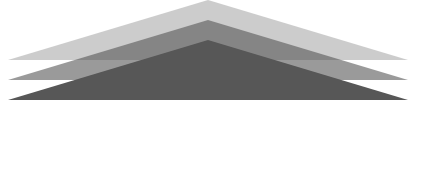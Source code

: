 <mxfile>
    <diagram id="9itCk8urc6HBTd30JS7-" name="第 1 页">
        <mxGraphModel dx="838" dy="970" grid="1" gridSize="10" guides="1" tooltips="1" connect="1" arrows="1" fold="1" page="1" pageScale="1" pageWidth="1169" pageHeight="827" math="0" shadow="0">
            <root>
                <mxCell id="0"/>
                <mxCell id="1" parent="0"/>
                <mxCell id="Vo0PkW46igDp5xd-zQts-1" value="" style="triangle;whiteSpace=wrap;html=1;rotation=-90;fillColor=#575757;strokeColor=none;opacity=30;sketch=0;rounded=0;fontColor=#333333;" parent="1" vertex="1">
                    <mxGeometry x="690" y="340" width="30" height="200" as="geometry"/>
                </mxCell>
                <mxCell id="Vo0PkW46igDp5xd-zQts-2" value="" style="triangle;whiteSpace=wrap;html=1;rotation=-90;fillColor=#575757;strokeColor=none;opacity=60;sketch=0;rounded=0;fontColor=#333333;" parent="1" vertex="1">
                    <mxGeometry x="690" y="350" width="30" height="200" as="geometry"/>
                </mxCell>
                <mxCell id="Vo0PkW46igDp5xd-zQts-3" value="" style="triangle;whiteSpace=wrap;html=1;rotation=-90;fillColor=#575757;strokeColor=none;sketch=0;rounded=0;fontColor=#333333;" parent="1" vertex="1">
                    <mxGeometry x="690" y="360" width="30" height="200" as="geometry"/>
                </mxCell>
                <mxCell id="Vo0PkW46igDp5xd-zQts-4" value="" style="rounded=0;whiteSpace=wrap;html=1;shadow=1;sketch=0;strokeColor=none;fillColor=none;opacity=30;" parent="1" vertex="1">
                    <mxGeometry x="605" y="480" width="200" height="30" as="geometry"/>
                </mxCell>
            </root>
        </mxGraphModel>
    </diagram>
</mxfile>
